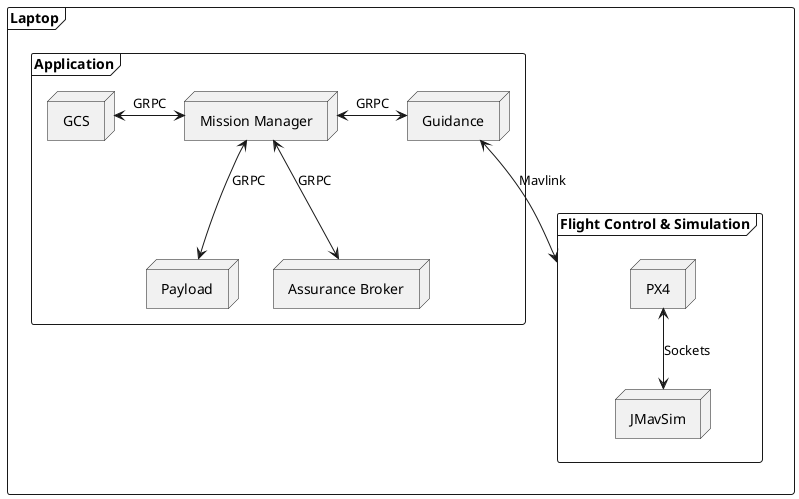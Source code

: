 '
' FALSA Model Problem
' 
' Copyright 2024 Carnegie Mellon University.
' 
' NO WARRANTY. THIS CARNEGIE MELLON UNIVERSITY AND SOFTWARE ENGINEERING
' INSTITUTE MATERIAL IS FURNISHED ON AN "AS-IS" BASIS. CARNEGIE MELLON
' UNIVERSITY MAKES NO WARRANTIES OF ANY KIND, EITHER EXPRESSED OR IMPLIED, AS
' TO ANY MATTER INCLUDING, BUT NOT LIMITED TO, WARRANTY OF FITNESS FOR PURPOSE
' OR MERCHANTABILITY, EXCLUSIVITY, OR RESULTS OBTAINED FROM USE OF THE
' MATERIAL. CARNEGIE MELLON UNIVERSITY DOES NOT MAKE ANY WARRANTY OF ANY KIND
' WITH RESPECT TO FREEDOM FROM PATENT, TRADEMARK, OR COPYRIGHT INFRINGEMENT.
' 
' Licensed under a MIT (SEI)-style license, please see license.txt or contact
' permission@sei.cmu.edu for full terms.
' 
' [DISTRIBUTION STATEMENT A] This material has been approved for public
' release and unlimited distribution.  Please see Copyright notice for non-US
' Government use and distribution.
' 
' This Software includes and/or makes use of Third-Party Software each subject
' to its own license.
' 
' DM24-0251
'
@startuml

frame Laptop {
frame Application as Frm1{
      node GCS as Node1
      node "Mission Manager" as Node2
      node Guidance as Node3
      node Payload as Node4
      node "Assurance Broker" as Node5
}

frame "Flight Control & Simulation" as Frm2 {
   node PX4 as Node6
   node JMavSim as Node7
}
}
Node1 <-> Node2 : GRPC
Node2 <-> Node3 : GRPC
Node2 <--> Node4 : GRPC
Node2 <--> Node5 : GRPC
Node3 <--> Frm2 : Mavlink
Node6 <--> Node7 : Sockets
@enduml

